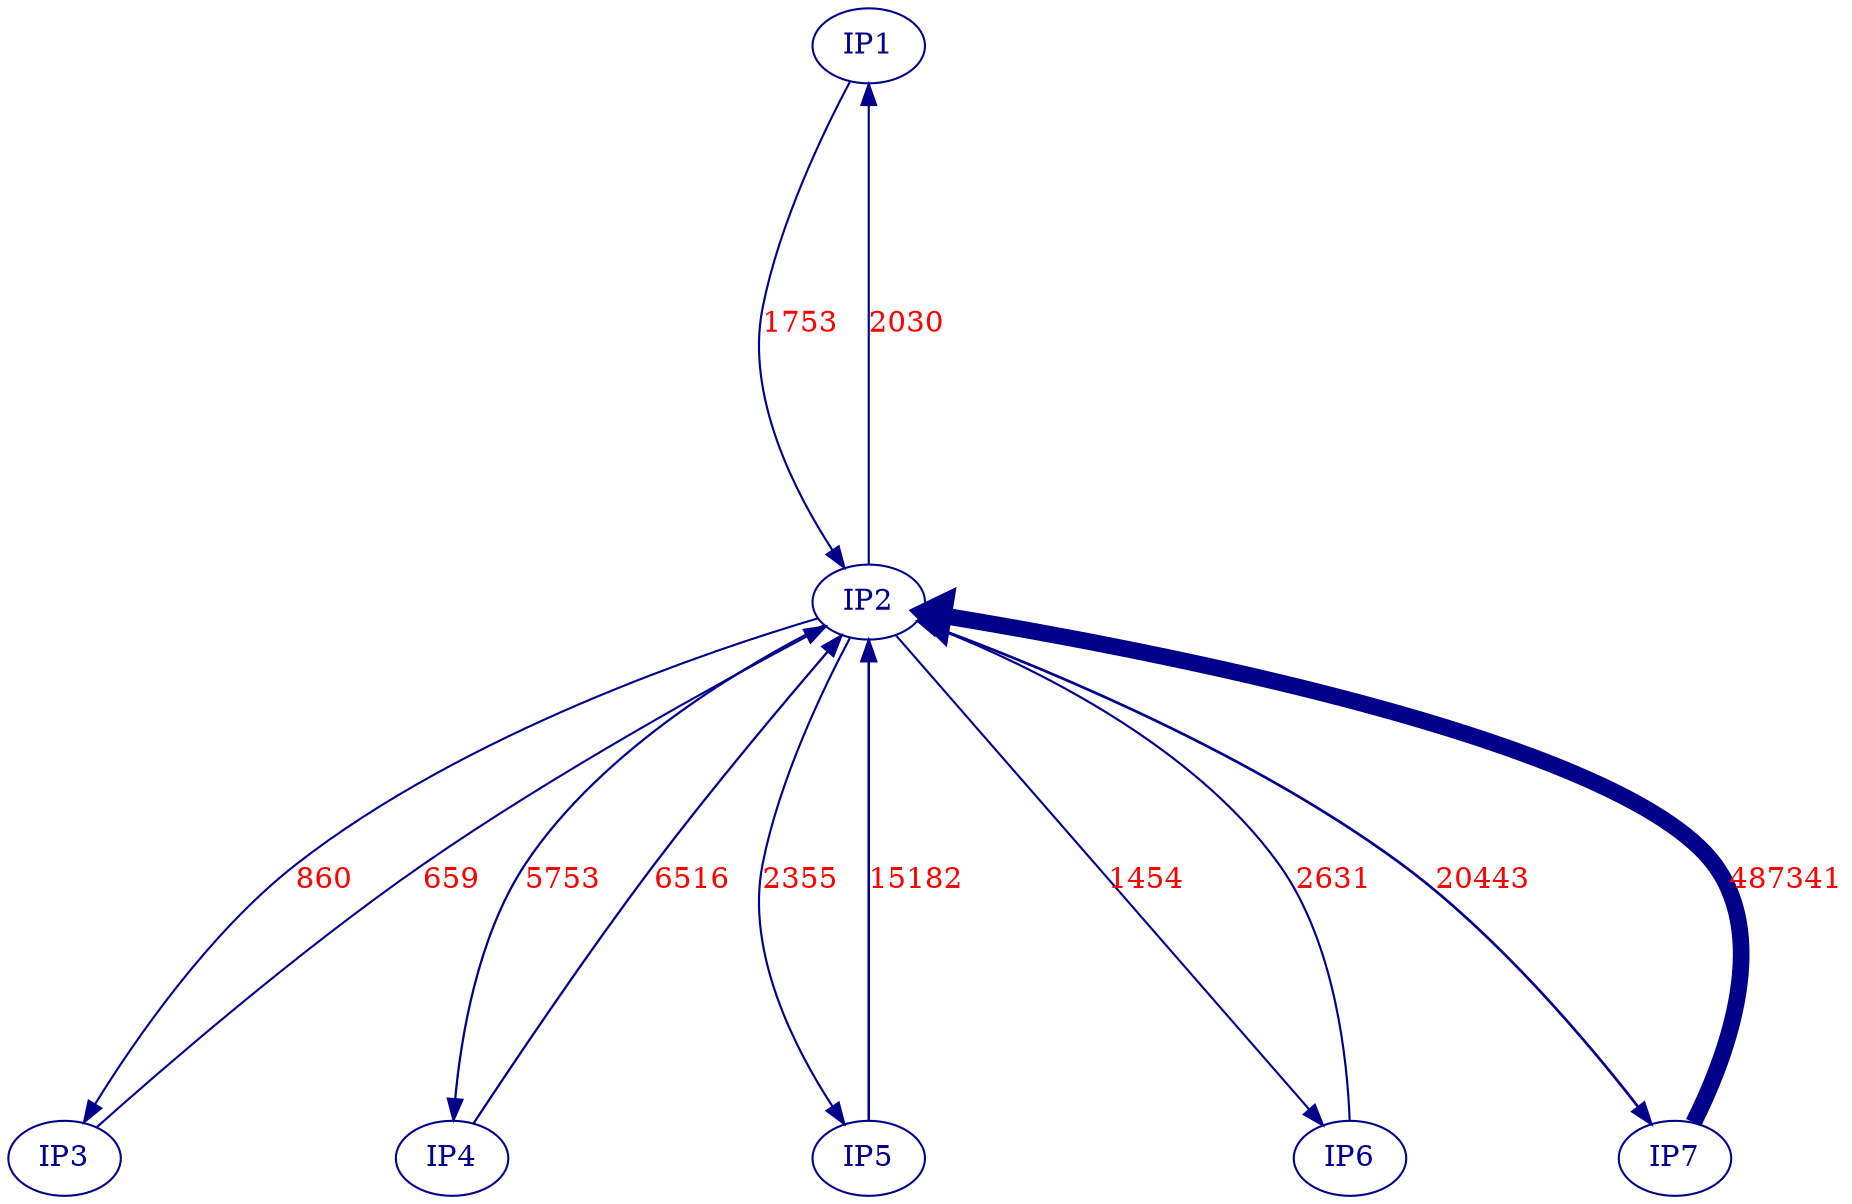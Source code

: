 // IP Conversations circo engine
digraph {
	graph [nodesep=0.8 ranksep=3]
	"34.117.237.239" [label=IP1 color=darkblue fontcolor=darkblue]
	"10.138.38.223" [label=IP2 color=darkblue fontcolor=darkblue]
	"104.23.99.190" [label=IP3 color=darkblue fontcolor=darkblue]
	"5.135.182.68" [label=IP4 color=darkblue fontcolor=darkblue]
	"185.199.108.153" [label=IP5 color=darkblue fontcolor=darkblue]
	"10.139.1.1" [label=IP6 color=darkblue fontcolor=darkblue]
	"104.23.98.190" [label=IP7 color=darkblue fontcolor=darkblue]
	"185.199.108.153" -> "10.138.38.223" [label=15182 color=darkblue fontcolor=red labeldistance=0 penwidth=1.2180690727847647]
	"5.135.182.68" -> "10.138.38.223" [label=6516 color=darkblue fontcolor=red labeldistance=0 penwidth=1.0935936028366176]
	"104.23.99.190" -> "10.138.38.223" [label=659 color=darkblue fontcolor=red labeldistance=0 penwidth=1.009465651361162]
	"104.23.98.190" -> "10.138.38.223" [label=487341 color=darkblue fontcolor=red labeldistance=0 penwidth=8.0]
	"10.138.38.223" -> "34.117.237.239" [label=2030 color=darkblue fontcolor=red labeldistance=0 penwidth=1.0291582280169327]
	"10.138.38.223" -> "104.23.98.190" [label=20443 color=darkblue fontcolor=red labeldistance=0 penwidth=1.2936362834237218]
	"10.138.38.223" -> "185.199.108.153" [label=2355 color=darkblue fontcolor=red labeldistance=0 penwidth=1.0338264172314662]
	"10.139.1.1" -> "10.138.38.223" [label=2631 color=darkblue fontcolor=red labeldistance=0 penwidth=1.0377907871490393]
	"10.138.38.223" -> "10.139.1.1" [label=1454 color=darkblue fontcolor=red labeldistance=0 penwidth=1.020884760362867]
	"34.117.237.239" -> "10.138.38.223" [label=1753 color=darkblue fontcolor=red labeldistance=0 penwidth=1.025179494440238]
	"10.138.38.223" -> "5.135.182.68" [label=5753 color=darkblue fontcolor=red labeldistance=0 penwidth=1.0826341309268048]
	"10.138.38.223" -> "104.23.99.190" [label=860 color=darkblue fontcolor=red labeldistance=0 penwidth=1.0123527468446119]
}
